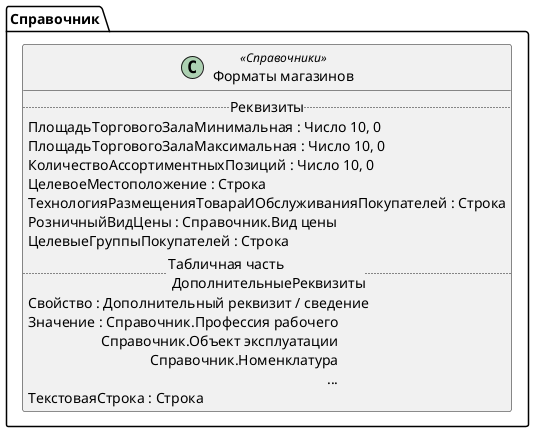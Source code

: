 ﻿@startuml ФорматыМагазинов
'!include templates.wsd
'..\include templates.wsd
class Справочник.ФорматыМагазинов as "Форматы магазинов" <<Справочники>>
{
..Реквизиты..
ПлощадьТорговогоЗалаМинимальная : Число 10, 0
ПлощадьТорговогоЗалаМаксимальная : Число 10, 0
КоличествоАссортиментныхПозиций : Число 10, 0
ЦелевоеМестоположение : Строка
ТехнологияРазмещенияТовараИОбслуживанияПокупателей : Строка
РозничныйВидЦены : Справочник.Вид цены
ЦелевыеГруппыПокупателей : Строка
..Табличная часть \n ДополнительныеРеквизиты..
Свойство : Дополнительный реквизит / сведение
Значение : Справочник.Профессия рабочего\rСправочник.Объект эксплуатации\rСправочник.Номенклатура\r...
ТекстоваяСтрока : Строка
}
@enduml
